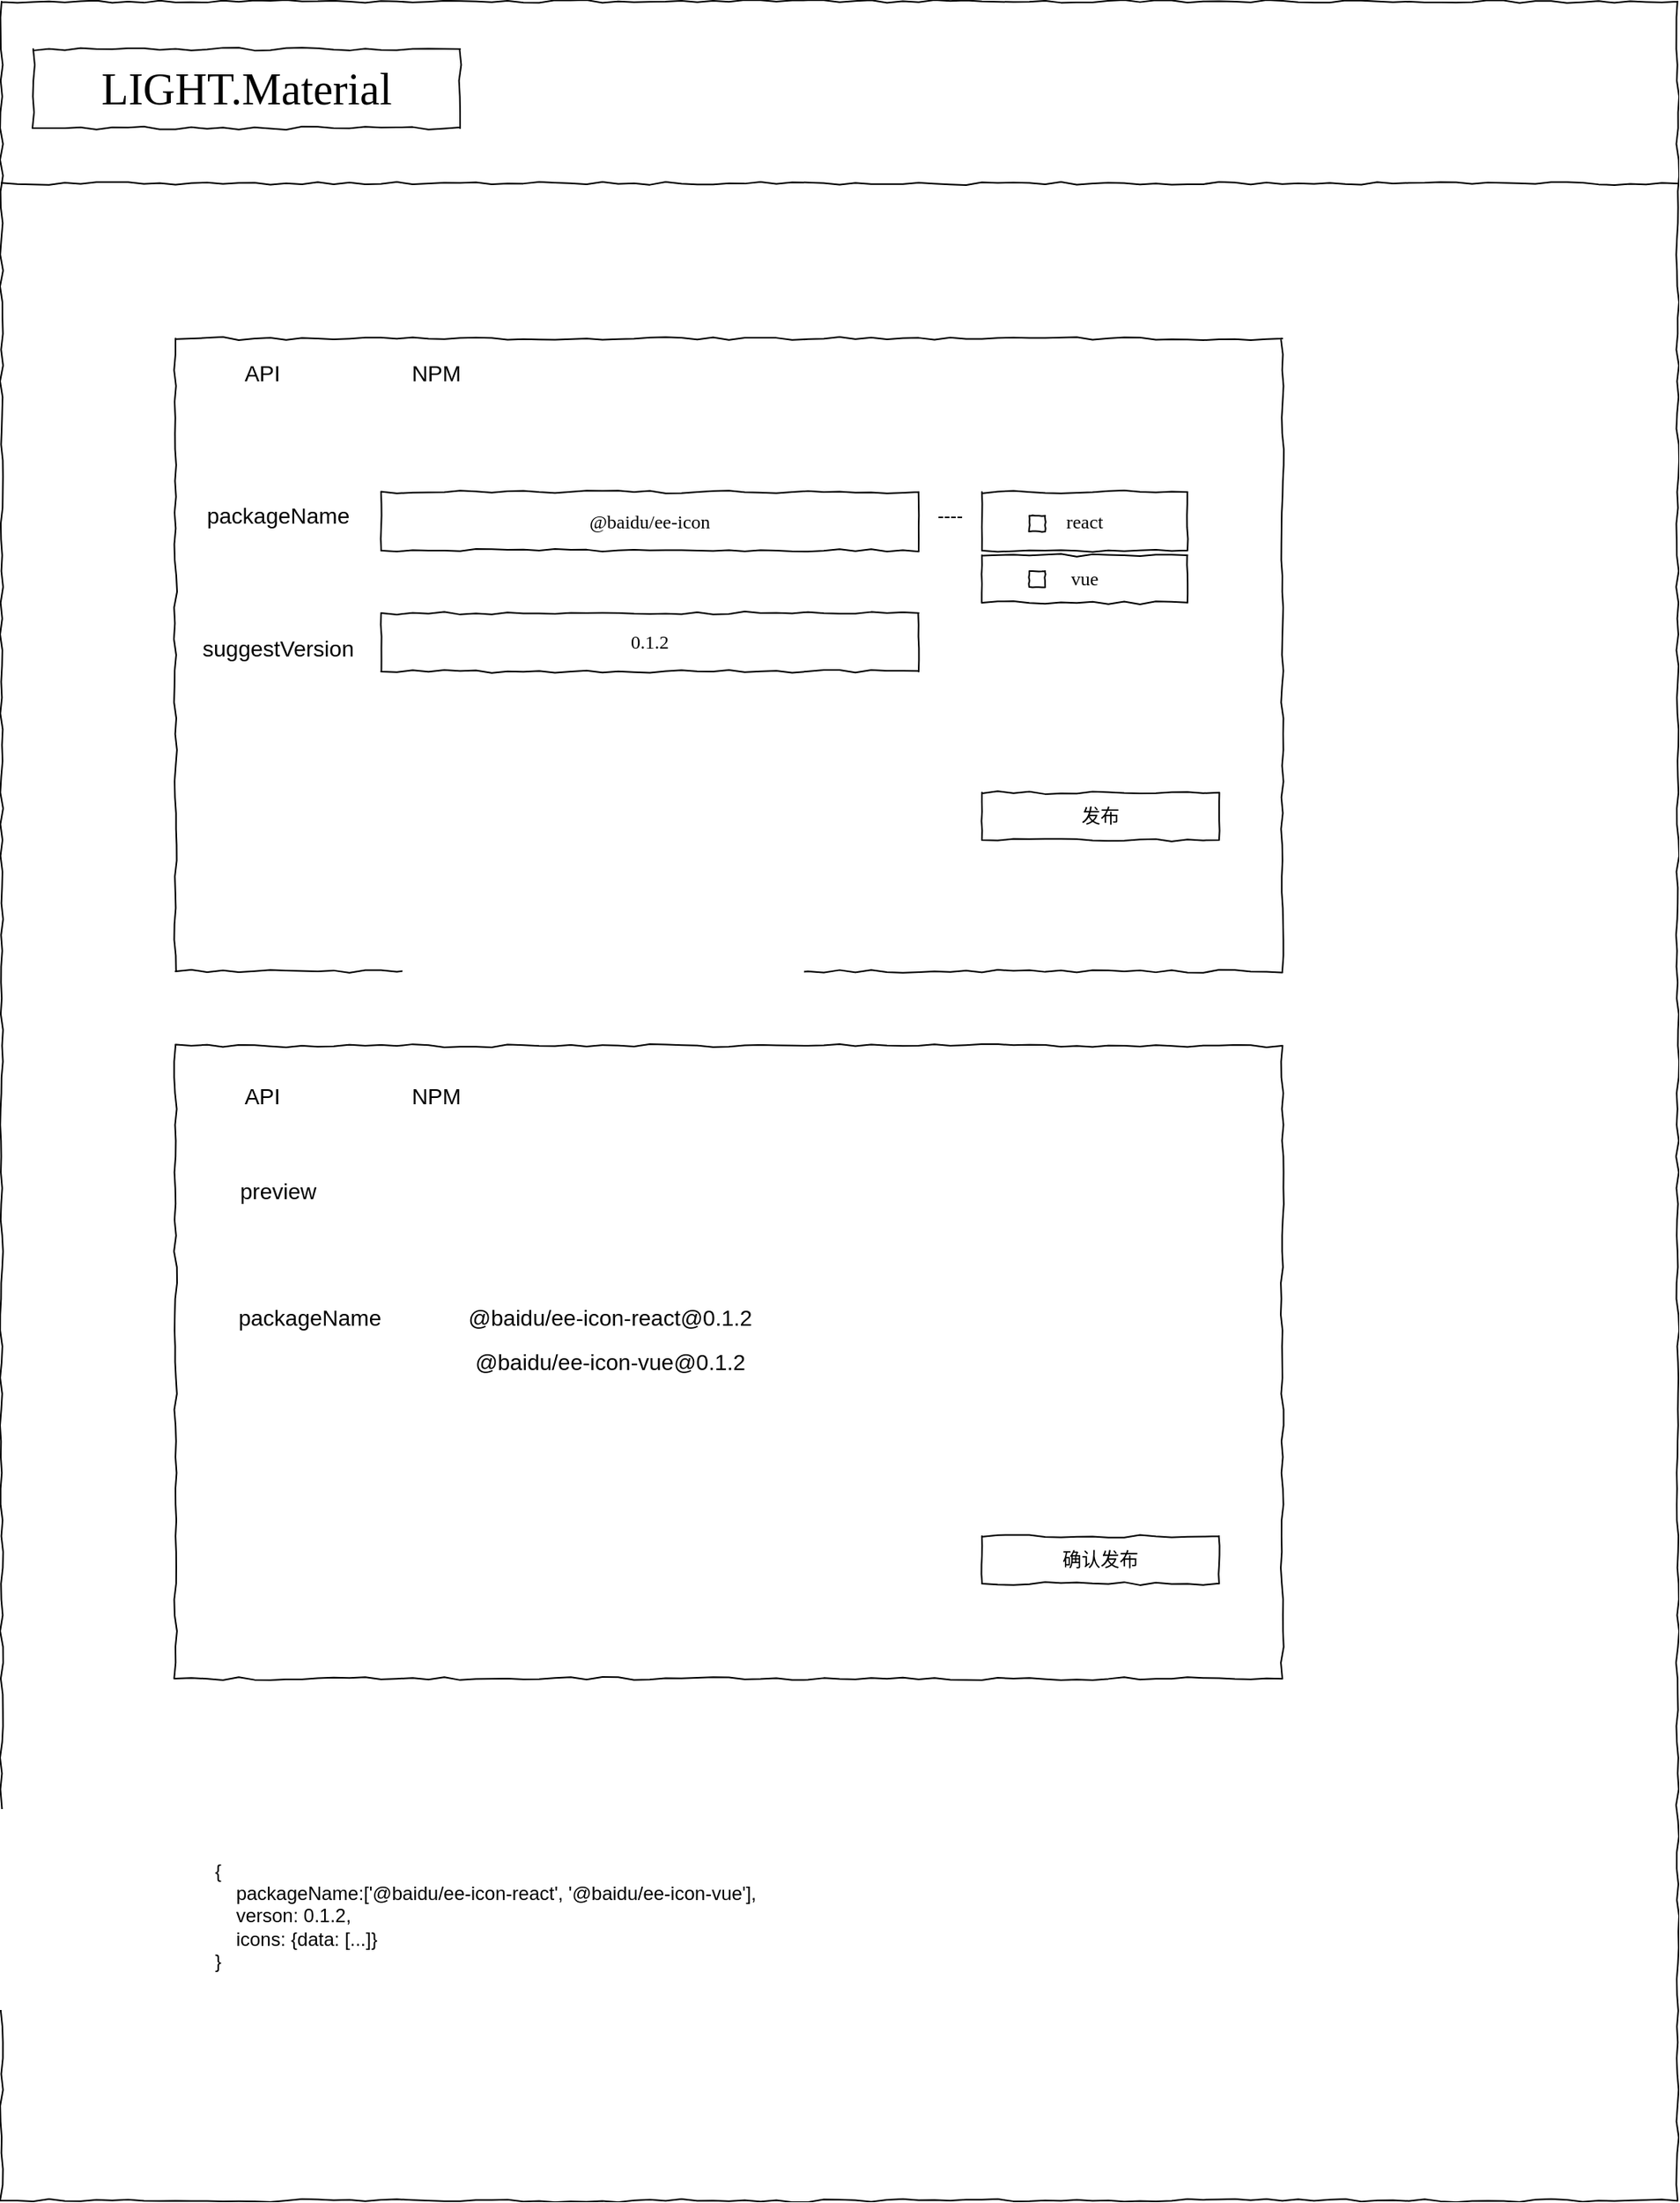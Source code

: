 <mxfile version="13.5.1" type="github">
  <diagram name="Page-1" id="03018318-947c-dd8e-b7a3-06fadd420f32">
    <mxGraphModel dx="970" dy="676" grid="1" gridSize="10" guides="1" tooltips="1" connect="1" arrows="1" fold="1" page="1" pageScale="1" pageWidth="1100" pageHeight="850" background="#ffffff" math="0" shadow="0">
      <root>
        <mxCell id="0" />
        <mxCell id="1" parent="0" />
        <mxCell id="677b7b8949515195-1" value="" style="whiteSpace=wrap;html=1;rounded=0;shadow=0;labelBackgroundColor=none;strokeColor=#000000;strokeWidth=1;fillColor=none;fontFamily=Verdana;fontSize=12;fontColor=#000000;align=center;comic=1;" parent="1" vertex="1">
          <mxGeometry x="20" y="30" width="1060" height="1390" as="geometry" />
        </mxCell>
        <mxCell id="677b7b8949515195-2" value="LIGHT.Material" style="whiteSpace=wrap;html=1;rounded=0;shadow=0;labelBackgroundColor=none;strokeWidth=1;fontFamily=Verdana;fontSize=28;align=center;comic=1;" parent="1" vertex="1">
          <mxGeometry x="40" y="60" width="270" height="50" as="geometry" />
        </mxCell>
        <mxCell id="677b7b8949515195-9" value="" style="line;strokeWidth=1;html=1;rounded=0;shadow=0;labelBackgroundColor=none;fillColor=none;fontFamily=Verdana;fontSize=14;fontColor=#000000;align=center;comic=1;" parent="1" vertex="1">
          <mxGeometry x="20" y="140" width="1060" height="10" as="geometry" />
        </mxCell>
        <mxCell id="677b7b8949515195-25" value="" style="whiteSpace=wrap;html=1;rounded=0;shadow=0;labelBackgroundColor=none;strokeWidth=1;fillColor=none;fontFamily=Verdana;fontSize=12;align=center;comic=1;" parent="1" vertex="1">
          <mxGeometry x="130" y="243" width="700" height="400" as="geometry" />
        </mxCell>
        <mxCell id="Kj5fuyBc3AmVb83bUTMa-4" value="&lt;font style=&quot;font-size: 14px&quot;&gt;API&lt;/font&gt;" style="text;html=1;strokeColor=none;fillColor=none;align=center;verticalAlign=middle;whiteSpace=wrap;rounded=0;" vertex="1" parent="1">
          <mxGeometry x="130" y="243" width="110" height="44" as="geometry" />
        </mxCell>
        <mxCell id="Kj5fuyBc3AmVb83bUTMa-5" value="&lt;font style=&quot;font-size: 14px&quot;&gt;NPM&lt;/font&gt;" style="text;html=1;strokeColor=none;fillColor=none;align=center;verticalAlign=middle;whiteSpace=wrap;rounded=0;" vertex="1" parent="1">
          <mxGeometry x="240" y="243" width="110" height="44" as="geometry" />
        </mxCell>
        <mxCell id="Kj5fuyBc3AmVb83bUTMa-6" value="@baidu/ee-icon" style="whiteSpace=wrap;html=1;rounded=0;shadow=0;labelBackgroundColor=none;strokeWidth=1;fillColor=none;fontFamily=Verdana;fontSize=12;align=center;comic=1;" vertex="1" parent="1">
          <mxGeometry x="260" y="340" width="340" height="37" as="geometry" />
        </mxCell>
        <mxCell id="Kj5fuyBc3AmVb83bUTMa-7" value="&lt;font style=&quot;font-size: 14px&quot;&gt;packageName&lt;/font&gt;" style="text;html=1;strokeColor=none;fillColor=none;align=center;verticalAlign=middle;whiteSpace=wrap;rounded=0;" vertex="1" parent="1">
          <mxGeometry x="140" y="333" width="110" height="44" as="geometry" />
        </mxCell>
        <mxCell id="Kj5fuyBc3AmVb83bUTMa-12" value="react" style="whiteSpace=wrap;html=1;rounded=0;shadow=0;labelBackgroundColor=none;strokeWidth=1;fillColor=none;fontFamily=Verdana;fontSize=12;align=center;comic=1;" vertex="1" parent="1">
          <mxGeometry x="640" y="340" width="130" height="37" as="geometry" />
        </mxCell>
        <mxCell id="Kj5fuyBc3AmVb83bUTMa-15" value="vue" style="whiteSpace=wrap;html=1;rounded=0;shadow=0;labelBackgroundColor=none;strokeWidth=1;fillColor=none;fontFamily=Verdana;fontSize=12;align=center;comic=1;" vertex="1" parent="1">
          <mxGeometry x="640" y="380" width="130" height="30" as="geometry" />
        </mxCell>
        <mxCell id="Kj5fuyBc3AmVb83bUTMa-16" value="----" style="text;html=1;strokeColor=none;fillColor=none;align=center;verticalAlign=middle;whiteSpace=wrap;rounded=0;" vertex="1" parent="1">
          <mxGeometry x="600" y="345" width="40" height="20" as="geometry" />
        </mxCell>
        <mxCell id="Kj5fuyBc3AmVb83bUTMa-17" value="&lt;font style=&quot;font-size: 14px&quot;&gt;suggestVersion&lt;/font&gt;" style="text;html=1;strokeColor=none;fillColor=none;align=center;verticalAlign=middle;whiteSpace=wrap;rounded=0;" vertex="1" parent="1">
          <mxGeometry x="140" y="416.5" width="110" height="44" as="geometry" />
        </mxCell>
        <mxCell id="Kj5fuyBc3AmVb83bUTMa-18" value="0.1.2" style="whiteSpace=wrap;html=1;rounded=0;shadow=0;labelBackgroundColor=none;strokeWidth=1;fillColor=none;fontFamily=Verdana;fontSize=12;align=center;comic=1;" vertex="1" parent="1">
          <mxGeometry x="260" y="416.5" width="340" height="37" as="geometry" />
        </mxCell>
        <mxCell id="Kj5fuyBc3AmVb83bUTMa-19" value="发布" style="whiteSpace=wrap;html=1;rounded=0;shadow=0;labelBackgroundColor=none;strokeWidth=1;fillColor=none;fontFamily=Verdana;fontSize=12;align=center;comic=1;" vertex="1" parent="1">
          <mxGeometry x="640" y="530" width="150" height="30" as="geometry" />
        </mxCell>
        <mxCell id="Kj5fuyBc3AmVb83bUTMa-20" value="" style="whiteSpace=wrap;html=1;rounded=0;shadow=0;labelBackgroundColor=none;strokeWidth=1;fillColor=none;fontFamily=Verdana;fontSize=12;align=center;comic=1;" vertex="1" parent="1">
          <mxGeometry x="130" y="690" width="700" height="400" as="geometry" />
        </mxCell>
        <mxCell id="Kj5fuyBc3AmVb83bUTMa-22" value="&lt;font style=&quot;font-size: 14px&quot;&gt;API&lt;/font&gt;" style="text;html=1;strokeColor=none;fillColor=none;align=center;verticalAlign=middle;whiteSpace=wrap;rounded=0;" vertex="1" parent="1">
          <mxGeometry x="130" y="700" width="110" height="44" as="geometry" />
        </mxCell>
        <mxCell id="Kj5fuyBc3AmVb83bUTMa-23" value="&lt;font style=&quot;font-size: 14px&quot;&gt;NPM&lt;/font&gt;" style="text;html=1;strokeColor=none;fillColor=none;align=center;verticalAlign=middle;whiteSpace=wrap;rounded=0;" vertex="1" parent="1">
          <mxGeometry x="240" y="700" width="110" height="44" as="geometry" />
        </mxCell>
        <mxCell id="Kj5fuyBc3AmVb83bUTMa-24" value="&lt;font style=&quot;font-size: 14px&quot;&gt;preview&lt;/font&gt;" style="text;html=1;strokeColor=none;fillColor=none;align=center;verticalAlign=middle;whiteSpace=wrap;rounded=0;" vertex="1" parent="1">
          <mxGeometry x="140" y="760" width="110" height="44" as="geometry" />
        </mxCell>
        <mxCell id="Kj5fuyBc3AmVb83bUTMa-25" value="&lt;font style=&quot;font-size: 14px&quot;&gt;packageName&lt;/font&gt;" style="text;html=1;strokeColor=none;fillColor=none;align=center;verticalAlign=middle;whiteSpace=wrap;rounded=0;" vertex="1" parent="1">
          <mxGeometry x="160" y="840" width="110" height="44" as="geometry" />
        </mxCell>
        <mxCell id="Kj5fuyBc3AmVb83bUTMa-26" value="&lt;font style=&quot;font-size: 14px&quot;&gt;@baidu/ee-icon-react@0.1.2&lt;/font&gt;" style="text;html=1;strokeColor=none;fillColor=none;align=center;verticalAlign=middle;whiteSpace=wrap;rounded=0;" vertex="1" parent="1">
          <mxGeometry x="270" y="840" width="270" height="44" as="geometry" />
        </mxCell>
        <mxCell id="Kj5fuyBc3AmVb83bUTMa-29" value="&lt;font style=&quot;font-size: 14px&quot;&gt;@baidu/ee-icon-vue@0.1.2&lt;/font&gt;" style="text;html=1;strokeColor=none;fillColor=none;align=center;verticalAlign=middle;whiteSpace=wrap;rounded=0;" vertex="1" parent="1">
          <mxGeometry x="270" y="868" width="270" height="44" as="geometry" />
        </mxCell>
        <mxCell id="Kj5fuyBc3AmVb83bUTMa-30" value="确认发布" style="whiteSpace=wrap;html=1;rounded=0;shadow=0;labelBackgroundColor=none;strokeWidth=1;fillColor=none;fontFamily=Verdana;fontSize=12;align=center;comic=1;" vertex="1" parent="1">
          <mxGeometry x="640" y="1000" width="150" height="30" as="geometry" />
        </mxCell>
        <mxCell id="Kj5fuyBc3AmVb83bUTMa-31" value="" style="whiteSpace=wrap;html=1;rounded=0;shadow=0;labelBackgroundColor=none;strokeWidth=1;fillColor=none;fontFamily=Verdana;fontSize=12;align=center;comic=1;" vertex="1" parent="1">
          <mxGeometry x="670" y="355" width="10" height="10" as="geometry" />
        </mxCell>
        <mxCell id="Kj5fuyBc3AmVb83bUTMa-33" value="" style="whiteSpace=wrap;html=1;rounded=0;shadow=0;labelBackgroundColor=none;strokeWidth=1;fillColor=none;fontFamily=Verdana;fontSize=12;align=center;comic=1;" vertex="1" parent="1">
          <mxGeometry x="670" y="390" width="10" height="10" as="geometry" />
        </mxCell>
        <mxCell id="Kj5fuyBc3AmVb83bUTMa-34" value="{&lt;br&gt;&amp;nbsp; &amp;nbsp; packageName:[&#39;@baidu/ee-icon-react&#39;, &#39;@baidu/ee-icon-vue&#39;],&lt;br&gt;&amp;nbsp; &amp;nbsp; verson: 0.1.2,&lt;br&gt;&amp;nbsp; &amp;nbsp; icons: {data: [...]}&lt;br&gt;}" style="text;html=1;strokeColor=none;fillColor=none;align=left;verticalAlign=middle;whiteSpace=wrap;rounded=0;" vertex="1" parent="1">
          <mxGeometry x="152.5" y="1200" width="555" height="80" as="geometry" />
        </mxCell>
      </root>
    </mxGraphModel>
  </diagram>
</mxfile>
